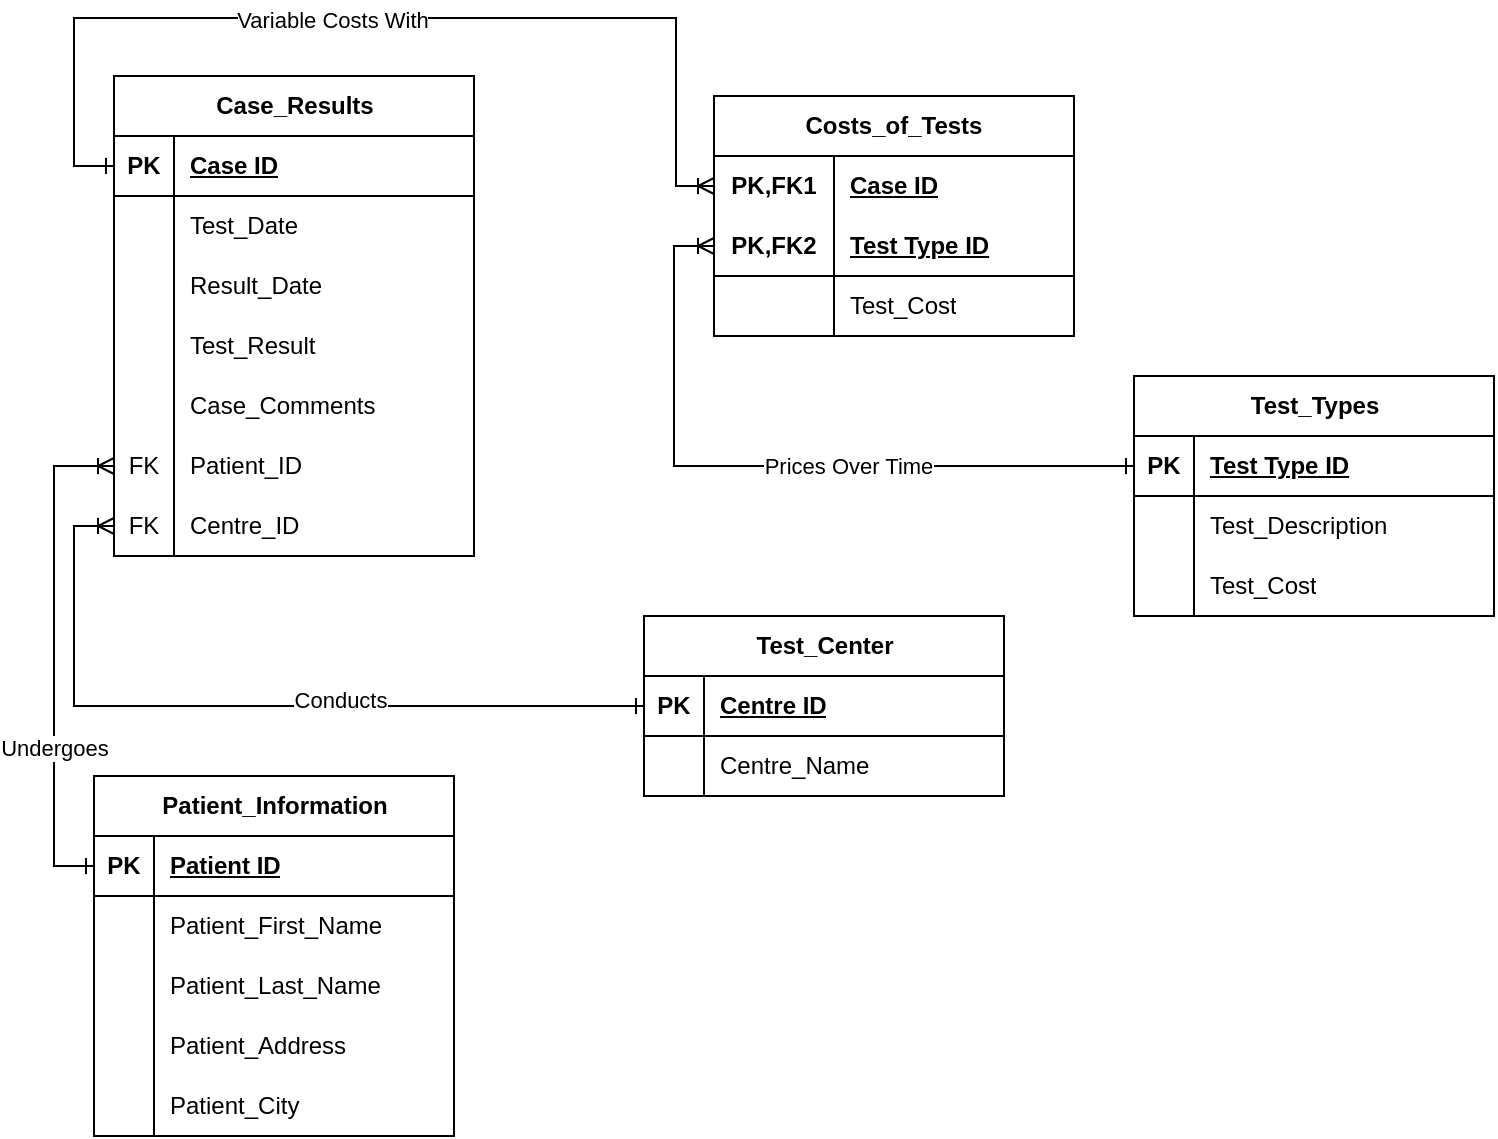 <mxfile version="24.7.17">
  <diagram id="R2lEEEUBdFMjLlhIrx00" name="Page-1">
    <mxGraphModel dx="1434" dy="746" grid="1" gridSize="10" guides="1" tooltips="1" connect="1" arrows="1" fold="1" page="1" pageScale="1" pageWidth="850" pageHeight="1100" math="0" shadow="0" extFonts="Permanent Marker^https://fonts.googleapis.com/css?family=Permanent+Marker">
      <root>
        <mxCell id="0" />
        <mxCell id="1" parent="0" />
        <mxCell id="c6ER7PvprCpk6D0IpmJs-36" value="Case_Results" style="shape=table;startSize=30;container=1;collapsible=1;childLayout=tableLayout;fixedRows=1;rowLines=0;fontStyle=1;align=center;resizeLast=1;html=1;" vertex="1" parent="1">
          <mxGeometry x="70" y="140" width="180" height="240" as="geometry" />
        </mxCell>
        <mxCell id="c6ER7PvprCpk6D0IpmJs-37" value="" style="shape=tableRow;horizontal=0;startSize=0;swimlaneHead=0;swimlaneBody=0;fillColor=none;collapsible=0;dropTarget=0;points=[[0,0.5],[1,0.5]];portConstraint=eastwest;top=0;left=0;right=0;bottom=1;" vertex="1" parent="c6ER7PvprCpk6D0IpmJs-36">
          <mxGeometry y="30" width="180" height="30" as="geometry" />
        </mxCell>
        <mxCell id="c6ER7PvprCpk6D0IpmJs-38" value="PK" style="shape=partialRectangle;connectable=0;fillColor=none;top=0;left=0;bottom=0;right=0;fontStyle=1;overflow=hidden;whiteSpace=wrap;html=1;" vertex="1" parent="c6ER7PvprCpk6D0IpmJs-37">
          <mxGeometry width="30" height="30" as="geometry">
            <mxRectangle width="30" height="30" as="alternateBounds" />
          </mxGeometry>
        </mxCell>
        <mxCell id="c6ER7PvprCpk6D0IpmJs-39" value="Case ID" style="shape=partialRectangle;connectable=0;fillColor=none;top=0;left=0;bottom=0;right=0;align=left;spacingLeft=6;fontStyle=5;overflow=hidden;whiteSpace=wrap;html=1;" vertex="1" parent="c6ER7PvprCpk6D0IpmJs-37">
          <mxGeometry x="30" width="150" height="30" as="geometry">
            <mxRectangle width="150" height="30" as="alternateBounds" />
          </mxGeometry>
        </mxCell>
        <mxCell id="c6ER7PvprCpk6D0IpmJs-40" value="" style="shape=tableRow;horizontal=0;startSize=0;swimlaneHead=0;swimlaneBody=0;fillColor=none;collapsible=0;dropTarget=0;points=[[0,0.5],[1,0.5]];portConstraint=eastwest;top=0;left=0;right=0;bottom=0;" vertex="1" parent="c6ER7PvprCpk6D0IpmJs-36">
          <mxGeometry y="60" width="180" height="30" as="geometry" />
        </mxCell>
        <mxCell id="c6ER7PvprCpk6D0IpmJs-41" value="" style="shape=partialRectangle;connectable=0;fillColor=none;top=0;left=0;bottom=0;right=0;editable=1;overflow=hidden;whiteSpace=wrap;html=1;" vertex="1" parent="c6ER7PvprCpk6D0IpmJs-40">
          <mxGeometry width="30" height="30" as="geometry">
            <mxRectangle width="30" height="30" as="alternateBounds" />
          </mxGeometry>
        </mxCell>
        <mxCell id="c6ER7PvprCpk6D0IpmJs-42" value="Test_Date" style="shape=partialRectangle;connectable=0;fillColor=none;top=0;left=0;bottom=0;right=0;align=left;spacingLeft=6;overflow=hidden;whiteSpace=wrap;html=1;" vertex="1" parent="c6ER7PvprCpk6D0IpmJs-40">
          <mxGeometry x="30" width="150" height="30" as="geometry">
            <mxRectangle width="150" height="30" as="alternateBounds" />
          </mxGeometry>
        </mxCell>
        <mxCell id="c6ER7PvprCpk6D0IpmJs-43" value="" style="shape=tableRow;horizontal=0;startSize=0;swimlaneHead=0;swimlaneBody=0;fillColor=none;collapsible=0;dropTarget=0;points=[[0,0.5],[1,0.5]];portConstraint=eastwest;top=0;left=0;right=0;bottom=0;" vertex="1" parent="c6ER7PvprCpk6D0IpmJs-36">
          <mxGeometry y="90" width="180" height="30" as="geometry" />
        </mxCell>
        <mxCell id="c6ER7PvprCpk6D0IpmJs-44" value="" style="shape=partialRectangle;connectable=0;fillColor=none;top=0;left=0;bottom=0;right=0;editable=1;overflow=hidden;whiteSpace=wrap;html=1;" vertex="1" parent="c6ER7PvprCpk6D0IpmJs-43">
          <mxGeometry width="30" height="30" as="geometry">
            <mxRectangle width="30" height="30" as="alternateBounds" />
          </mxGeometry>
        </mxCell>
        <mxCell id="c6ER7PvprCpk6D0IpmJs-45" value="Result_Date" style="shape=partialRectangle;connectable=0;fillColor=none;top=0;left=0;bottom=0;right=0;align=left;spacingLeft=6;overflow=hidden;whiteSpace=wrap;html=1;" vertex="1" parent="c6ER7PvprCpk6D0IpmJs-43">
          <mxGeometry x="30" width="150" height="30" as="geometry">
            <mxRectangle width="150" height="30" as="alternateBounds" />
          </mxGeometry>
        </mxCell>
        <mxCell id="c6ER7PvprCpk6D0IpmJs-46" value="" style="shape=tableRow;horizontal=0;startSize=0;swimlaneHead=0;swimlaneBody=0;fillColor=none;collapsible=0;dropTarget=0;points=[[0,0.5],[1,0.5]];portConstraint=eastwest;top=0;left=0;right=0;bottom=0;" vertex="1" parent="c6ER7PvprCpk6D0IpmJs-36">
          <mxGeometry y="120" width="180" height="30" as="geometry" />
        </mxCell>
        <mxCell id="c6ER7PvprCpk6D0IpmJs-47" value="" style="shape=partialRectangle;connectable=0;fillColor=none;top=0;left=0;bottom=0;right=0;editable=1;overflow=hidden;whiteSpace=wrap;html=1;" vertex="1" parent="c6ER7PvprCpk6D0IpmJs-46">
          <mxGeometry width="30" height="30" as="geometry">
            <mxRectangle width="30" height="30" as="alternateBounds" />
          </mxGeometry>
        </mxCell>
        <mxCell id="c6ER7PvprCpk6D0IpmJs-48" value="Test_Result" style="shape=partialRectangle;connectable=0;fillColor=none;top=0;left=0;bottom=0;right=0;align=left;spacingLeft=6;overflow=hidden;whiteSpace=wrap;html=1;" vertex="1" parent="c6ER7PvprCpk6D0IpmJs-46">
          <mxGeometry x="30" width="150" height="30" as="geometry">
            <mxRectangle width="150" height="30" as="alternateBounds" />
          </mxGeometry>
        </mxCell>
        <mxCell id="c6ER7PvprCpk6D0IpmJs-50" value="" style="shape=tableRow;horizontal=0;startSize=0;swimlaneHead=0;swimlaneBody=0;fillColor=none;collapsible=0;dropTarget=0;points=[[0,0.5],[1,0.5]];portConstraint=eastwest;top=0;left=0;right=0;bottom=0;" vertex="1" parent="c6ER7PvprCpk6D0IpmJs-36">
          <mxGeometry y="150" width="180" height="30" as="geometry" />
        </mxCell>
        <mxCell id="c6ER7PvprCpk6D0IpmJs-51" value="" style="shape=partialRectangle;connectable=0;fillColor=none;top=0;left=0;bottom=0;right=0;editable=1;overflow=hidden;whiteSpace=wrap;html=1;" vertex="1" parent="c6ER7PvprCpk6D0IpmJs-50">
          <mxGeometry width="30" height="30" as="geometry">
            <mxRectangle width="30" height="30" as="alternateBounds" />
          </mxGeometry>
        </mxCell>
        <mxCell id="c6ER7PvprCpk6D0IpmJs-52" value="Case_Comments" style="shape=partialRectangle;connectable=0;fillColor=none;top=0;left=0;bottom=0;right=0;align=left;spacingLeft=6;overflow=hidden;whiteSpace=wrap;html=1;" vertex="1" parent="c6ER7PvprCpk6D0IpmJs-50">
          <mxGeometry x="30" width="150" height="30" as="geometry">
            <mxRectangle width="150" height="30" as="alternateBounds" />
          </mxGeometry>
        </mxCell>
        <mxCell id="c6ER7PvprCpk6D0IpmJs-98" value="" style="shape=tableRow;horizontal=0;startSize=0;swimlaneHead=0;swimlaneBody=0;fillColor=none;collapsible=0;dropTarget=0;points=[[0,0.5],[1,0.5]];portConstraint=eastwest;top=0;left=0;right=0;bottom=0;" vertex="1" parent="c6ER7PvprCpk6D0IpmJs-36">
          <mxGeometry y="180" width="180" height="30" as="geometry" />
        </mxCell>
        <mxCell id="c6ER7PvprCpk6D0IpmJs-99" value="FK" style="shape=partialRectangle;connectable=0;fillColor=none;top=0;left=0;bottom=0;right=0;editable=1;overflow=hidden;whiteSpace=wrap;html=1;" vertex="1" parent="c6ER7PvprCpk6D0IpmJs-98">
          <mxGeometry width="30" height="30" as="geometry">
            <mxRectangle width="30" height="30" as="alternateBounds" />
          </mxGeometry>
        </mxCell>
        <mxCell id="c6ER7PvprCpk6D0IpmJs-100" value="Patient_ID" style="shape=partialRectangle;connectable=0;fillColor=none;top=0;left=0;bottom=0;right=0;align=left;spacingLeft=6;overflow=hidden;whiteSpace=wrap;html=1;" vertex="1" parent="c6ER7PvprCpk6D0IpmJs-98">
          <mxGeometry x="30" width="150" height="30" as="geometry">
            <mxRectangle width="150" height="30" as="alternateBounds" />
          </mxGeometry>
        </mxCell>
        <mxCell id="c6ER7PvprCpk6D0IpmJs-102" value="" style="shape=tableRow;horizontal=0;startSize=0;swimlaneHead=0;swimlaneBody=0;fillColor=none;collapsible=0;dropTarget=0;points=[[0,0.5],[1,0.5]];portConstraint=eastwest;top=0;left=0;right=0;bottom=0;" vertex="1" parent="c6ER7PvprCpk6D0IpmJs-36">
          <mxGeometry y="210" width="180" height="30" as="geometry" />
        </mxCell>
        <mxCell id="c6ER7PvprCpk6D0IpmJs-103" value="FK" style="shape=partialRectangle;connectable=0;fillColor=none;top=0;left=0;bottom=0;right=0;editable=1;overflow=hidden;whiteSpace=wrap;html=1;" vertex="1" parent="c6ER7PvprCpk6D0IpmJs-102">
          <mxGeometry width="30" height="30" as="geometry">
            <mxRectangle width="30" height="30" as="alternateBounds" />
          </mxGeometry>
        </mxCell>
        <mxCell id="c6ER7PvprCpk6D0IpmJs-104" value="Centre_ID" style="shape=partialRectangle;connectable=0;fillColor=none;top=0;left=0;bottom=0;right=0;align=left;spacingLeft=6;overflow=hidden;whiteSpace=wrap;html=1;" vertex="1" parent="c6ER7PvprCpk6D0IpmJs-102">
          <mxGeometry x="30" width="150" height="30" as="geometry">
            <mxRectangle width="150" height="30" as="alternateBounds" />
          </mxGeometry>
        </mxCell>
        <mxCell id="c6ER7PvprCpk6D0IpmJs-53" value="Costs_of_Tests" style="shape=table;startSize=30;container=1;collapsible=1;childLayout=tableLayout;fixedRows=1;rowLines=0;fontStyle=1;align=center;resizeLast=1;html=1;whiteSpace=wrap;" vertex="1" parent="1">
          <mxGeometry x="370" y="150" width="180" height="120" as="geometry" />
        </mxCell>
        <mxCell id="c6ER7PvprCpk6D0IpmJs-54" value="" style="shape=tableRow;horizontal=0;startSize=0;swimlaneHead=0;swimlaneBody=0;fillColor=none;collapsible=0;dropTarget=0;points=[[0,0.5],[1,0.5]];portConstraint=eastwest;top=0;left=0;right=0;bottom=0;html=1;" vertex="1" parent="c6ER7PvprCpk6D0IpmJs-53">
          <mxGeometry y="30" width="180" height="30" as="geometry" />
        </mxCell>
        <mxCell id="c6ER7PvprCpk6D0IpmJs-55" value="PK,FK1" style="shape=partialRectangle;connectable=0;fillColor=none;top=0;left=0;bottom=0;right=0;fontStyle=1;overflow=hidden;html=1;whiteSpace=wrap;" vertex="1" parent="c6ER7PvprCpk6D0IpmJs-54">
          <mxGeometry width="60" height="30" as="geometry">
            <mxRectangle width="60" height="30" as="alternateBounds" />
          </mxGeometry>
        </mxCell>
        <mxCell id="c6ER7PvprCpk6D0IpmJs-56" value="Case ID" style="shape=partialRectangle;connectable=0;fillColor=none;top=0;left=0;bottom=0;right=0;align=left;spacingLeft=6;fontStyle=5;overflow=hidden;html=1;whiteSpace=wrap;" vertex="1" parent="c6ER7PvprCpk6D0IpmJs-54">
          <mxGeometry x="60" width="120" height="30" as="geometry">
            <mxRectangle width="120" height="30" as="alternateBounds" />
          </mxGeometry>
        </mxCell>
        <mxCell id="c6ER7PvprCpk6D0IpmJs-57" value="" style="shape=tableRow;horizontal=0;startSize=0;swimlaneHead=0;swimlaneBody=0;fillColor=none;collapsible=0;dropTarget=0;points=[[0,0.5],[1,0.5]];portConstraint=eastwest;top=0;left=0;right=0;bottom=1;html=1;" vertex="1" parent="c6ER7PvprCpk6D0IpmJs-53">
          <mxGeometry y="60" width="180" height="30" as="geometry" />
        </mxCell>
        <mxCell id="c6ER7PvprCpk6D0IpmJs-58" value="PK,FK2" style="shape=partialRectangle;connectable=0;fillColor=none;top=0;left=0;bottom=0;right=0;fontStyle=1;overflow=hidden;html=1;whiteSpace=wrap;" vertex="1" parent="c6ER7PvprCpk6D0IpmJs-57">
          <mxGeometry width="60" height="30" as="geometry">
            <mxRectangle width="60" height="30" as="alternateBounds" />
          </mxGeometry>
        </mxCell>
        <mxCell id="c6ER7PvprCpk6D0IpmJs-59" value="Test Type ID" style="shape=partialRectangle;connectable=0;fillColor=none;top=0;left=0;bottom=0;right=0;align=left;spacingLeft=6;fontStyle=5;overflow=hidden;html=1;whiteSpace=wrap;" vertex="1" parent="c6ER7PvprCpk6D0IpmJs-57">
          <mxGeometry x="60" width="120" height="30" as="geometry">
            <mxRectangle width="120" height="30" as="alternateBounds" />
          </mxGeometry>
        </mxCell>
        <mxCell id="c6ER7PvprCpk6D0IpmJs-60" value="" style="shape=tableRow;horizontal=0;startSize=0;swimlaneHead=0;swimlaneBody=0;fillColor=none;collapsible=0;dropTarget=0;points=[[0,0.5],[1,0.5]];portConstraint=eastwest;top=0;left=0;right=0;bottom=0;html=1;" vertex="1" parent="c6ER7PvprCpk6D0IpmJs-53">
          <mxGeometry y="90" width="180" height="30" as="geometry" />
        </mxCell>
        <mxCell id="c6ER7PvprCpk6D0IpmJs-61" value="" style="shape=partialRectangle;connectable=0;fillColor=none;top=0;left=0;bottom=0;right=0;editable=1;overflow=hidden;html=1;whiteSpace=wrap;" vertex="1" parent="c6ER7PvprCpk6D0IpmJs-60">
          <mxGeometry width="60" height="30" as="geometry">
            <mxRectangle width="60" height="30" as="alternateBounds" />
          </mxGeometry>
        </mxCell>
        <mxCell id="c6ER7PvprCpk6D0IpmJs-62" value="Test_Cost" style="shape=partialRectangle;connectable=0;fillColor=none;top=0;left=0;bottom=0;right=0;align=left;spacingLeft=6;overflow=hidden;html=1;whiteSpace=wrap;" vertex="1" parent="c6ER7PvprCpk6D0IpmJs-60">
          <mxGeometry x="60" width="120" height="30" as="geometry">
            <mxRectangle width="120" height="30" as="alternateBounds" />
          </mxGeometry>
        </mxCell>
        <mxCell id="c6ER7PvprCpk6D0IpmJs-121" style="edgeStyle=orthogonalEdgeStyle;rounded=0;orthogonalLoop=1;jettySize=auto;html=1;exitX=0;exitY=0.25;exitDx=0;exitDy=0;startArrow=ERone;startFill=0;endArrow=ERoneToMany;endFill=0;" edge="1" parent="1" source="c6ER7PvprCpk6D0IpmJs-69" target="c6ER7PvprCpk6D0IpmJs-98">
          <mxGeometry relative="1" as="geometry" />
        </mxCell>
        <mxCell id="c6ER7PvprCpk6D0IpmJs-123" value="Undergoes" style="edgeLabel;html=1;align=center;verticalAlign=middle;resizable=0;points=[];" vertex="1" connectable="0" parent="c6ER7PvprCpk6D0IpmJs-121">
          <mxGeometry x="-0.368" relative="1" as="geometry">
            <mxPoint as="offset" />
          </mxGeometry>
        </mxCell>
        <mxCell id="c6ER7PvprCpk6D0IpmJs-69" value="Patient_Information" style="shape=table;startSize=30;container=1;collapsible=1;childLayout=tableLayout;fixedRows=1;rowLines=0;fontStyle=1;align=center;resizeLast=1;html=1;" vertex="1" parent="1">
          <mxGeometry x="60" y="490" width="180" height="180" as="geometry" />
        </mxCell>
        <mxCell id="c6ER7PvprCpk6D0IpmJs-70" value="" style="shape=tableRow;horizontal=0;startSize=0;swimlaneHead=0;swimlaneBody=0;fillColor=none;collapsible=0;dropTarget=0;points=[[0,0.5],[1,0.5]];portConstraint=eastwest;top=0;left=0;right=0;bottom=1;" vertex="1" parent="c6ER7PvprCpk6D0IpmJs-69">
          <mxGeometry y="30" width="180" height="30" as="geometry" />
        </mxCell>
        <mxCell id="c6ER7PvprCpk6D0IpmJs-71" value="PK" style="shape=partialRectangle;connectable=0;fillColor=none;top=0;left=0;bottom=0;right=0;fontStyle=1;overflow=hidden;whiteSpace=wrap;html=1;" vertex="1" parent="c6ER7PvprCpk6D0IpmJs-70">
          <mxGeometry width="30" height="30" as="geometry">
            <mxRectangle width="30" height="30" as="alternateBounds" />
          </mxGeometry>
        </mxCell>
        <mxCell id="c6ER7PvprCpk6D0IpmJs-72" value="Patient ID" style="shape=partialRectangle;connectable=0;fillColor=none;top=0;left=0;bottom=0;right=0;align=left;spacingLeft=6;fontStyle=5;overflow=hidden;whiteSpace=wrap;html=1;" vertex="1" parent="c6ER7PvprCpk6D0IpmJs-70">
          <mxGeometry x="30" width="150" height="30" as="geometry">
            <mxRectangle width="150" height="30" as="alternateBounds" />
          </mxGeometry>
        </mxCell>
        <mxCell id="c6ER7PvprCpk6D0IpmJs-73" value="" style="shape=tableRow;horizontal=0;startSize=0;swimlaneHead=0;swimlaneBody=0;fillColor=none;collapsible=0;dropTarget=0;points=[[0,0.5],[1,0.5]];portConstraint=eastwest;top=0;left=0;right=0;bottom=0;" vertex="1" parent="c6ER7PvprCpk6D0IpmJs-69">
          <mxGeometry y="60" width="180" height="30" as="geometry" />
        </mxCell>
        <mxCell id="c6ER7PvprCpk6D0IpmJs-74" value="" style="shape=partialRectangle;connectable=0;fillColor=none;top=0;left=0;bottom=0;right=0;editable=1;overflow=hidden;whiteSpace=wrap;html=1;" vertex="1" parent="c6ER7PvprCpk6D0IpmJs-73">
          <mxGeometry width="30" height="30" as="geometry">
            <mxRectangle width="30" height="30" as="alternateBounds" />
          </mxGeometry>
        </mxCell>
        <mxCell id="c6ER7PvprCpk6D0IpmJs-75" value="Patient_First_Name" style="shape=partialRectangle;connectable=0;fillColor=none;top=0;left=0;bottom=0;right=0;align=left;spacingLeft=6;overflow=hidden;whiteSpace=wrap;html=1;" vertex="1" parent="c6ER7PvprCpk6D0IpmJs-73">
          <mxGeometry x="30" width="150" height="30" as="geometry">
            <mxRectangle width="150" height="30" as="alternateBounds" />
          </mxGeometry>
        </mxCell>
        <mxCell id="c6ER7PvprCpk6D0IpmJs-76" value="" style="shape=tableRow;horizontal=0;startSize=0;swimlaneHead=0;swimlaneBody=0;fillColor=none;collapsible=0;dropTarget=0;points=[[0,0.5],[1,0.5]];portConstraint=eastwest;top=0;left=0;right=0;bottom=0;" vertex="1" parent="c6ER7PvprCpk6D0IpmJs-69">
          <mxGeometry y="90" width="180" height="30" as="geometry" />
        </mxCell>
        <mxCell id="c6ER7PvprCpk6D0IpmJs-77" value="" style="shape=partialRectangle;connectable=0;fillColor=none;top=0;left=0;bottom=0;right=0;editable=1;overflow=hidden;whiteSpace=wrap;html=1;" vertex="1" parent="c6ER7PvprCpk6D0IpmJs-76">
          <mxGeometry width="30" height="30" as="geometry">
            <mxRectangle width="30" height="30" as="alternateBounds" />
          </mxGeometry>
        </mxCell>
        <mxCell id="c6ER7PvprCpk6D0IpmJs-78" value="Patient_Last_Name" style="shape=partialRectangle;connectable=0;fillColor=none;top=0;left=0;bottom=0;right=0;align=left;spacingLeft=6;overflow=hidden;whiteSpace=wrap;html=1;" vertex="1" parent="c6ER7PvprCpk6D0IpmJs-76">
          <mxGeometry x="30" width="150" height="30" as="geometry">
            <mxRectangle width="150" height="30" as="alternateBounds" />
          </mxGeometry>
        </mxCell>
        <mxCell id="c6ER7PvprCpk6D0IpmJs-79" value="" style="shape=tableRow;horizontal=0;startSize=0;swimlaneHead=0;swimlaneBody=0;fillColor=none;collapsible=0;dropTarget=0;points=[[0,0.5],[1,0.5]];portConstraint=eastwest;top=0;left=0;right=0;bottom=0;" vertex="1" parent="c6ER7PvprCpk6D0IpmJs-69">
          <mxGeometry y="120" width="180" height="30" as="geometry" />
        </mxCell>
        <mxCell id="c6ER7PvprCpk6D0IpmJs-80" value="" style="shape=partialRectangle;connectable=0;fillColor=none;top=0;left=0;bottom=0;right=0;editable=1;overflow=hidden;whiteSpace=wrap;html=1;" vertex="1" parent="c6ER7PvprCpk6D0IpmJs-79">
          <mxGeometry width="30" height="30" as="geometry">
            <mxRectangle width="30" height="30" as="alternateBounds" />
          </mxGeometry>
        </mxCell>
        <mxCell id="c6ER7PvprCpk6D0IpmJs-81" value="Patient_Address" style="shape=partialRectangle;connectable=0;fillColor=none;top=0;left=0;bottom=0;right=0;align=left;spacingLeft=6;overflow=hidden;whiteSpace=wrap;html=1;" vertex="1" parent="c6ER7PvprCpk6D0IpmJs-79">
          <mxGeometry x="30" width="150" height="30" as="geometry">
            <mxRectangle width="150" height="30" as="alternateBounds" />
          </mxGeometry>
        </mxCell>
        <mxCell id="c6ER7PvprCpk6D0IpmJs-82" value="" style="shape=tableRow;horizontal=0;startSize=0;swimlaneHead=0;swimlaneBody=0;fillColor=none;collapsible=0;dropTarget=0;points=[[0,0.5],[1,0.5]];portConstraint=eastwest;top=0;left=0;right=0;bottom=0;" vertex="1" parent="c6ER7PvprCpk6D0IpmJs-69">
          <mxGeometry y="150" width="180" height="30" as="geometry" />
        </mxCell>
        <mxCell id="c6ER7PvprCpk6D0IpmJs-83" value="" style="shape=partialRectangle;connectable=0;fillColor=none;top=0;left=0;bottom=0;right=0;editable=1;overflow=hidden;whiteSpace=wrap;html=1;" vertex="1" parent="c6ER7PvprCpk6D0IpmJs-82">
          <mxGeometry width="30" height="30" as="geometry">
            <mxRectangle width="30" height="30" as="alternateBounds" />
          </mxGeometry>
        </mxCell>
        <mxCell id="c6ER7PvprCpk6D0IpmJs-84" value="Patient_City" style="shape=partialRectangle;connectable=0;fillColor=none;top=0;left=0;bottom=0;right=0;align=left;spacingLeft=6;overflow=hidden;whiteSpace=wrap;html=1;" vertex="1" parent="c6ER7PvprCpk6D0IpmJs-82">
          <mxGeometry x="30" width="150" height="30" as="geometry">
            <mxRectangle width="150" height="30" as="alternateBounds" />
          </mxGeometry>
        </mxCell>
        <mxCell id="c6ER7PvprCpk6D0IpmJs-122" style="edgeStyle=orthogonalEdgeStyle;rounded=0;orthogonalLoop=1;jettySize=auto;html=1;exitX=0;exitY=0.5;exitDx=0;exitDy=0;entryX=0;entryY=0.5;entryDx=0;entryDy=0;endArrow=ERoneToMany;endFill=0;startArrow=ERone;startFill=0;" edge="1" parent="1" source="c6ER7PvprCpk6D0IpmJs-85" target="c6ER7PvprCpk6D0IpmJs-102">
          <mxGeometry relative="1" as="geometry">
            <mxPoint x="319.5" y="457.5" as="sourcePoint" />
            <mxPoint x="90" y="430" as="targetPoint" />
          </mxGeometry>
        </mxCell>
        <mxCell id="c6ER7PvprCpk6D0IpmJs-124" value="Conducts" style="edgeLabel;html=1;align=center;verticalAlign=middle;resizable=0;points=[];" vertex="1" connectable="0" parent="c6ER7PvprCpk6D0IpmJs-122">
          <mxGeometry x="-0.23" y="-3" relative="1" as="geometry">
            <mxPoint as="offset" />
          </mxGeometry>
        </mxCell>
        <mxCell id="c6ER7PvprCpk6D0IpmJs-85" value="Test_Center" style="shape=table;startSize=30;container=1;collapsible=1;childLayout=tableLayout;fixedRows=1;rowLines=0;fontStyle=1;align=center;resizeLast=1;html=1;" vertex="1" parent="1">
          <mxGeometry x="335" y="410" width="180" height="90" as="geometry" />
        </mxCell>
        <mxCell id="c6ER7PvprCpk6D0IpmJs-86" value="" style="shape=tableRow;horizontal=0;startSize=0;swimlaneHead=0;swimlaneBody=0;fillColor=none;collapsible=0;dropTarget=0;points=[[0,0.5],[1,0.5]];portConstraint=eastwest;top=0;left=0;right=0;bottom=1;" vertex="1" parent="c6ER7PvprCpk6D0IpmJs-85">
          <mxGeometry y="30" width="180" height="30" as="geometry" />
        </mxCell>
        <mxCell id="c6ER7PvprCpk6D0IpmJs-87" value="PK" style="shape=partialRectangle;connectable=0;fillColor=none;top=0;left=0;bottom=0;right=0;fontStyle=1;overflow=hidden;whiteSpace=wrap;html=1;" vertex="1" parent="c6ER7PvprCpk6D0IpmJs-86">
          <mxGeometry width="30" height="30" as="geometry">
            <mxRectangle width="30" height="30" as="alternateBounds" />
          </mxGeometry>
        </mxCell>
        <mxCell id="c6ER7PvprCpk6D0IpmJs-88" value="Centre ID" style="shape=partialRectangle;connectable=0;fillColor=none;top=0;left=0;bottom=0;right=0;align=left;spacingLeft=6;fontStyle=5;overflow=hidden;whiteSpace=wrap;html=1;" vertex="1" parent="c6ER7PvprCpk6D0IpmJs-86">
          <mxGeometry x="30" width="150" height="30" as="geometry">
            <mxRectangle width="150" height="30" as="alternateBounds" />
          </mxGeometry>
        </mxCell>
        <mxCell id="c6ER7PvprCpk6D0IpmJs-89" value="" style="shape=tableRow;horizontal=0;startSize=0;swimlaneHead=0;swimlaneBody=0;fillColor=none;collapsible=0;dropTarget=0;points=[[0,0.5],[1,0.5]];portConstraint=eastwest;top=0;left=0;right=0;bottom=0;" vertex="1" parent="c6ER7PvprCpk6D0IpmJs-85">
          <mxGeometry y="60" width="180" height="30" as="geometry" />
        </mxCell>
        <mxCell id="c6ER7PvprCpk6D0IpmJs-90" value="" style="shape=partialRectangle;connectable=0;fillColor=none;top=0;left=0;bottom=0;right=0;editable=1;overflow=hidden;whiteSpace=wrap;html=1;" vertex="1" parent="c6ER7PvprCpk6D0IpmJs-89">
          <mxGeometry width="30" height="30" as="geometry">
            <mxRectangle width="30" height="30" as="alternateBounds" />
          </mxGeometry>
        </mxCell>
        <mxCell id="c6ER7PvprCpk6D0IpmJs-91" value="Centre_Name" style="shape=partialRectangle;connectable=0;fillColor=none;top=0;left=0;bottom=0;right=0;align=left;spacingLeft=6;overflow=hidden;whiteSpace=wrap;html=1;" vertex="1" parent="c6ER7PvprCpk6D0IpmJs-89">
          <mxGeometry x="30" width="150" height="30" as="geometry">
            <mxRectangle width="150" height="30" as="alternateBounds" />
          </mxGeometry>
        </mxCell>
        <mxCell id="c6ER7PvprCpk6D0IpmJs-105" value="Test_Types" style="shape=table;startSize=30;container=1;collapsible=1;childLayout=tableLayout;fixedRows=1;rowLines=0;fontStyle=1;align=center;resizeLast=1;html=1;" vertex="1" parent="1">
          <mxGeometry x="580" y="290" width="180" height="120" as="geometry" />
        </mxCell>
        <mxCell id="c6ER7PvprCpk6D0IpmJs-106" value="" style="shape=tableRow;horizontal=0;startSize=0;swimlaneHead=0;swimlaneBody=0;fillColor=none;collapsible=0;dropTarget=0;points=[[0,0.5],[1,0.5]];portConstraint=eastwest;top=0;left=0;right=0;bottom=1;" vertex="1" parent="c6ER7PvprCpk6D0IpmJs-105">
          <mxGeometry y="30" width="180" height="30" as="geometry" />
        </mxCell>
        <mxCell id="c6ER7PvprCpk6D0IpmJs-107" value="PK" style="shape=partialRectangle;connectable=0;fillColor=none;top=0;left=0;bottom=0;right=0;fontStyle=1;overflow=hidden;whiteSpace=wrap;html=1;" vertex="1" parent="c6ER7PvprCpk6D0IpmJs-106">
          <mxGeometry width="30" height="30" as="geometry">
            <mxRectangle width="30" height="30" as="alternateBounds" />
          </mxGeometry>
        </mxCell>
        <mxCell id="c6ER7PvprCpk6D0IpmJs-108" value="Test Type ID" style="shape=partialRectangle;connectable=0;fillColor=none;top=0;left=0;bottom=0;right=0;align=left;spacingLeft=6;fontStyle=5;overflow=hidden;whiteSpace=wrap;html=1;" vertex="1" parent="c6ER7PvprCpk6D0IpmJs-106">
          <mxGeometry x="30" width="150" height="30" as="geometry">
            <mxRectangle width="150" height="30" as="alternateBounds" />
          </mxGeometry>
        </mxCell>
        <mxCell id="c6ER7PvprCpk6D0IpmJs-109" value="" style="shape=tableRow;horizontal=0;startSize=0;swimlaneHead=0;swimlaneBody=0;fillColor=none;collapsible=0;dropTarget=0;points=[[0,0.5],[1,0.5]];portConstraint=eastwest;top=0;left=0;right=0;bottom=0;" vertex="1" parent="c6ER7PvprCpk6D0IpmJs-105">
          <mxGeometry y="60" width="180" height="30" as="geometry" />
        </mxCell>
        <mxCell id="c6ER7PvprCpk6D0IpmJs-110" value="" style="shape=partialRectangle;connectable=0;fillColor=none;top=0;left=0;bottom=0;right=0;editable=1;overflow=hidden;whiteSpace=wrap;html=1;" vertex="1" parent="c6ER7PvprCpk6D0IpmJs-109">
          <mxGeometry width="30" height="30" as="geometry">
            <mxRectangle width="30" height="30" as="alternateBounds" />
          </mxGeometry>
        </mxCell>
        <mxCell id="c6ER7PvprCpk6D0IpmJs-111" value="Test_Description" style="shape=partialRectangle;connectable=0;fillColor=none;top=0;left=0;bottom=0;right=0;align=left;spacingLeft=6;overflow=hidden;whiteSpace=wrap;html=1;" vertex="1" parent="c6ER7PvprCpk6D0IpmJs-109">
          <mxGeometry x="30" width="150" height="30" as="geometry">
            <mxRectangle width="150" height="30" as="alternateBounds" />
          </mxGeometry>
        </mxCell>
        <mxCell id="c6ER7PvprCpk6D0IpmJs-112" value="" style="shape=tableRow;horizontal=0;startSize=0;swimlaneHead=0;swimlaneBody=0;fillColor=none;collapsible=0;dropTarget=0;points=[[0,0.5],[1,0.5]];portConstraint=eastwest;top=0;left=0;right=0;bottom=0;" vertex="1" parent="c6ER7PvprCpk6D0IpmJs-105">
          <mxGeometry y="90" width="180" height="30" as="geometry" />
        </mxCell>
        <mxCell id="c6ER7PvprCpk6D0IpmJs-113" value="" style="shape=partialRectangle;connectable=0;fillColor=none;top=0;left=0;bottom=0;right=0;editable=1;overflow=hidden;whiteSpace=wrap;html=1;" vertex="1" parent="c6ER7PvprCpk6D0IpmJs-112">
          <mxGeometry width="30" height="30" as="geometry">
            <mxRectangle width="30" height="30" as="alternateBounds" />
          </mxGeometry>
        </mxCell>
        <mxCell id="c6ER7PvprCpk6D0IpmJs-114" value="Test_Cost" style="shape=partialRectangle;connectable=0;fillColor=none;top=0;left=0;bottom=0;right=0;align=left;spacingLeft=6;overflow=hidden;whiteSpace=wrap;html=1;" vertex="1" parent="c6ER7PvprCpk6D0IpmJs-112">
          <mxGeometry x="30" width="150" height="30" as="geometry">
            <mxRectangle width="150" height="30" as="alternateBounds" />
          </mxGeometry>
        </mxCell>
        <mxCell id="c6ER7PvprCpk6D0IpmJs-118" style="edgeStyle=orthogonalEdgeStyle;rounded=0;orthogonalLoop=1;jettySize=auto;html=1;exitX=0;exitY=0.5;exitDx=0;exitDy=0;entryX=0;entryY=0.5;entryDx=0;entryDy=0;startArrow=ERone;startFill=0;endArrow=ERoneToMany;endFill=0;" edge="1" parent="1" source="c6ER7PvprCpk6D0IpmJs-37" target="c6ER7PvprCpk6D0IpmJs-54">
          <mxGeometry relative="1" as="geometry">
            <mxPoint x="350" y="50" as="targetPoint" />
            <Array as="points">
              <mxPoint x="50" y="185" />
              <mxPoint x="50" y="111" />
              <mxPoint x="351" y="111" />
              <mxPoint x="351" y="195" />
            </Array>
          </mxGeometry>
        </mxCell>
        <mxCell id="c6ER7PvprCpk6D0IpmJs-126" value="Variable Costs With" style="edgeLabel;html=1;align=center;verticalAlign=middle;resizable=0;points=[];" vertex="1" connectable="0" parent="c6ER7PvprCpk6D0IpmJs-118">
          <mxGeometry x="-0.104" y="-1" relative="1" as="geometry">
            <mxPoint as="offset" />
          </mxGeometry>
        </mxCell>
        <mxCell id="c6ER7PvprCpk6D0IpmJs-119" style="edgeStyle=orthogonalEdgeStyle;rounded=0;orthogonalLoop=1;jettySize=auto;html=1;exitX=0;exitY=0.5;exitDx=0;exitDy=0;entryX=0;entryY=0.5;entryDx=0;entryDy=0;startArrow=ERone;startFill=0;endArrow=ERoneToMany;endFill=0;" edge="1" parent="1" source="c6ER7PvprCpk6D0IpmJs-106" target="c6ER7PvprCpk6D0IpmJs-57">
          <mxGeometry relative="1" as="geometry">
            <mxPoint x="320" y="220" as="targetPoint" />
          </mxGeometry>
        </mxCell>
        <mxCell id="c6ER7PvprCpk6D0IpmJs-130" value="Prices Over Time" style="edgeLabel;html=1;align=center;verticalAlign=middle;resizable=0;points=[];" vertex="1" connectable="0" parent="c6ER7PvprCpk6D0IpmJs-119">
          <mxGeometry x="-0.206" relative="1" as="geometry">
            <mxPoint as="offset" />
          </mxGeometry>
        </mxCell>
      </root>
    </mxGraphModel>
  </diagram>
</mxfile>
